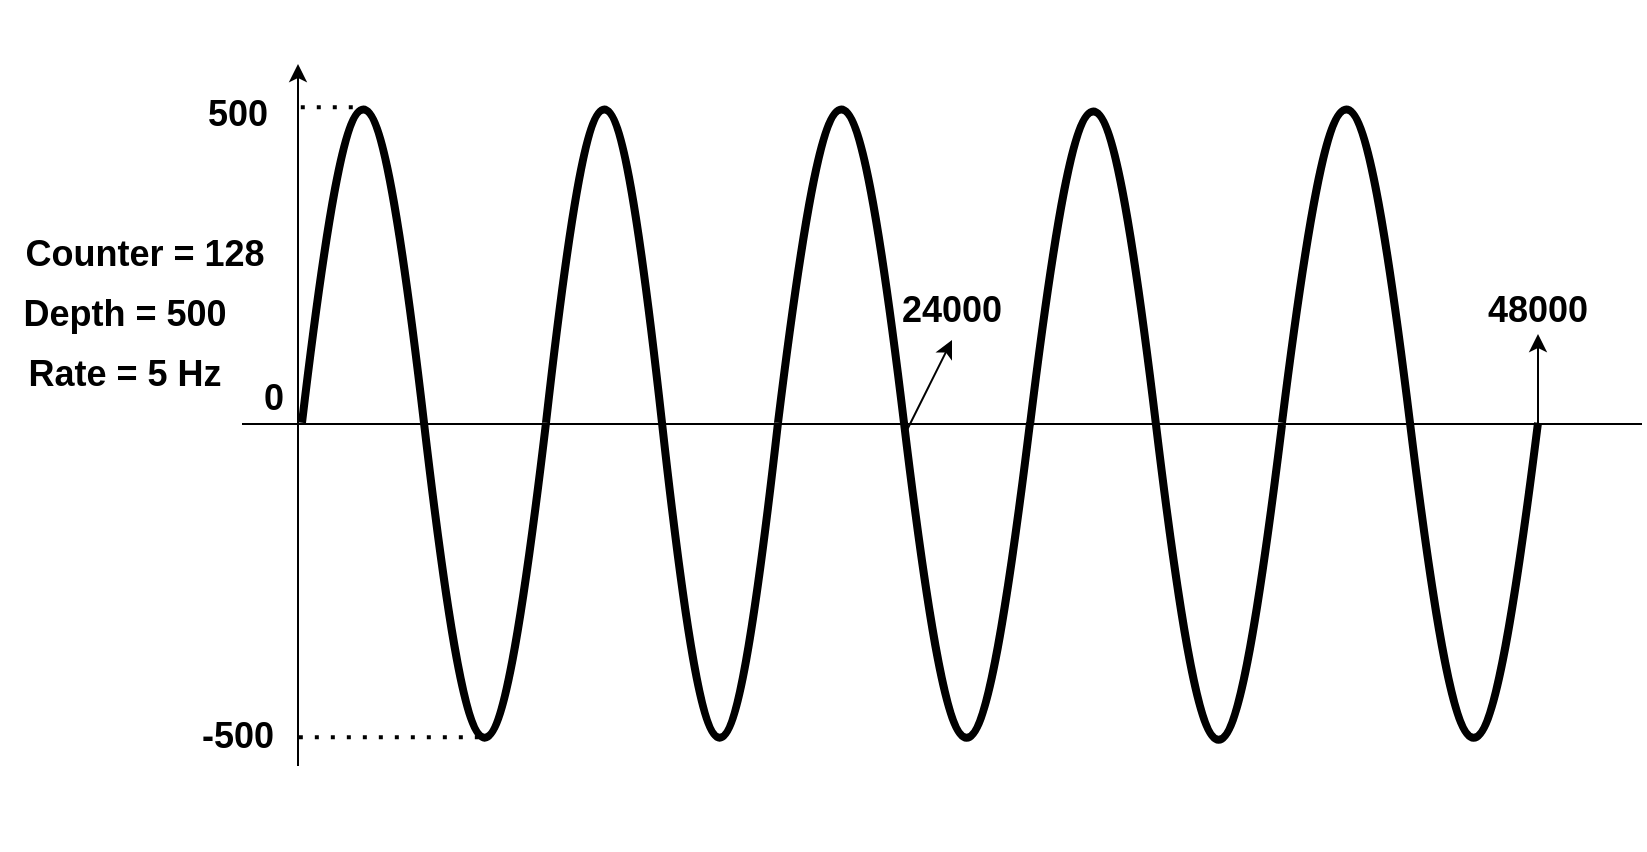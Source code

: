 <mxfile version="21.3.7" type="github">
  <diagram name="Page-1" id="VIBHRr5CBbTniVZl_Z7_">
    <mxGraphModel dx="2261" dy="758" grid="1" gridSize="10" guides="1" tooltips="1" connect="1" arrows="1" fold="1" page="1" pageScale="1" pageWidth="827" pageHeight="1169" math="0" shadow="0">
      <root>
        <mxCell id="0" />
        <mxCell id="1" parent="0" />
        <mxCell id="sX611sH9SaRVSQqvkoNw-1" value="" style="pointerEvents=1;verticalLabelPosition=bottom;shadow=0;dashed=0;align=center;html=1;verticalAlign=top;shape=mxgraph.electrical.waveforms.sine_wave;strokeWidth=4;" vertex="1" parent="1">
          <mxGeometry x="150" y="530" width="122" height="420" as="geometry" />
        </mxCell>
        <mxCell id="sX611sH9SaRVSQqvkoNw-2" value="" style="endArrow=none;html=1;rounded=0;" edge="1" parent="1">
          <mxGeometry width="50" height="50" relative="1" as="geometry">
            <mxPoint x="120" y="740" as="sourcePoint" />
            <mxPoint x="820" y="740" as="targetPoint" />
          </mxGeometry>
        </mxCell>
        <mxCell id="sX611sH9SaRVSQqvkoNw-3" value="" style="endArrow=classic;html=1;rounded=0;exitX=1;exitY=1;exitDx=0;exitDy=0;" edge="1" parent="1" source="sX611sH9SaRVSQqvkoNw-4">
          <mxGeometry width="50" height="50" relative="1" as="geometry">
            <mxPoint x="148" y="940" as="sourcePoint" />
            <mxPoint x="148" y="560" as="targetPoint" />
          </mxGeometry>
        </mxCell>
        <mxCell id="sX611sH9SaRVSQqvkoNw-4" value="-500" style="text;html=1;strokeColor=none;fillColor=none;align=center;verticalAlign=middle;whiteSpace=wrap;rounded=0;fontStyle=1;fontSize=18;" vertex="1" parent="1">
          <mxGeometry x="88" y="881" width="60" height="30" as="geometry" />
        </mxCell>
        <mxCell id="sX611sH9SaRVSQqvkoNw-5" value="" style="endArrow=none;dashed=1;html=1;dashPattern=1 3;strokeWidth=2;rounded=0;entryX=0.249;entryY=0.123;entryDx=0;entryDy=0;entryPerimeter=0;exitX=-0.005;exitY=0.123;exitDx=0;exitDy=0;exitPerimeter=0;" edge="1" parent="1" source="sX611sH9SaRVSQqvkoNw-1" target="sX611sH9SaRVSQqvkoNw-1">
          <mxGeometry width="50" height="50" relative="1" as="geometry">
            <mxPoint x="149" y="580" as="sourcePoint" />
            <mxPoint x="180" y="582" as="targetPoint" />
          </mxGeometry>
        </mxCell>
        <mxCell id="sX611sH9SaRVSQqvkoNw-6" value="500" style="text;html=1;strokeColor=none;fillColor=none;align=center;verticalAlign=middle;whiteSpace=wrap;rounded=0;fontStyle=1;fontSize=18;" vertex="1" parent="1">
          <mxGeometry x="88" y="570" width="60" height="30" as="geometry" />
        </mxCell>
        <mxCell id="sX611sH9SaRVSQqvkoNw-7" value="" style="endArrow=none;dashed=1;html=1;dashPattern=1 3;strokeWidth=2;rounded=0;exitX=-0.013;exitY=0.873;exitDx=0;exitDy=0;exitPerimeter=0;entryX=0.742;entryY=0.873;entryDx=0;entryDy=0;entryPerimeter=0;" edge="1" parent="1" source="sX611sH9SaRVSQqvkoNw-1" target="sX611sH9SaRVSQqvkoNw-1">
          <mxGeometry width="50" height="50" relative="1" as="geometry">
            <mxPoint x="148" y="901" as="sourcePoint" />
            <mxPoint x="614" y="901" as="targetPoint" />
          </mxGeometry>
        </mxCell>
        <mxCell id="sX611sH9SaRVSQqvkoNw-8" value="" style="pointerEvents=1;verticalLabelPosition=bottom;shadow=0;dashed=0;align=center;html=1;verticalAlign=top;shape=mxgraph.electrical.waveforms.sine_wave;strokeWidth=4;" vertex="1" parent="1">
          <mxGeometry x="272" y="530" width="116" height="420" as="geometry" />
        </mxCell>
        <mxCell id="sX611sH9SaRVSQqvkoNw-9" value="" style="pointerEvents=1;verticalLabelPosition=bottom;shadow=0;dashed=0;align=center;html=1;verticalAlign=top;shape=mxgraph.electrical.waveforms.sine_wave;strokeWidth=4;" vertex="1" parent="1">
          <mxGeometry x="388" y="530" width="126" height="420" as="geometry" />
        </mxCell>
        <mxCell id="sX611sH9SaRVSQqvkoNw-10" value="" style="pointerEvents=1;verticalLabelPosition=bottom;shadow=0;dashed=0;align=center;html=1;verticalAlign=top;shape=mxgraph.electrical.waveforms.sine_wave;strokeWidth=4;" vertex="1" parent="1">
          <mxGeometry x="514" y="531" width="126" height="420" as="geometry" />
        </mxCell>
        <mxCell id="sX611sH9SaRVSQqvkoNw-11" value="" style="pointerEvents=1;verticalLabelPosition=bottom;shadow=0;dashed=0;align=center;html=1;verticalAlign=top;shape=mxgraph.electrical.waveforms.sine_wave;strokeWidth=4;" vertex="1" parent="1">
          <mxGeometry x="640" y="530" width="128" height="420" as="geometry" />
        </mxCell>
        <mxCell id="sX611sH9SaRVSQqvkoNw-12" value="&lt;b style=&quot;font-size: 18px;&quot;&gt;Depth = 500&amp;nbsp;&lt;/b&gt;" style="text;html=1;strokeColor=none;fillColor=none;align=center;verticalAlign=middle;whiteSpace=wrap;rounded=0;fontSize=18;" vertex="1" parent="1">
          <mxGeometry x="-1" y="670" width="130" height="30" as="geometry" />
        </mxCell>
        <mxCell id="sX611sH9SaRVSQqvkoNw-13" value="&lt;b style=&quot;font-size: 18px;&quot;&gt;Rate = 5 Hz&amp;nbsp;&lt;/b&gt;" style="text;html=1;strokeColor=none;fillColor=none;align=center;verticalAlign=middle;whiteSpace=wrap;rounded=0;fontSize=18;" vertex="1" parent="1">
          <mxGeometry x="-1" y="700" width="130" height="30" as="geometry" />
        </mxCell>
        <mxCell id="sX611sH9SaRVSQqvkoNw-14" value="&lt;b style=&quot;font-size: 18px;&quot;&gt;Counter = 128&amp;nbsp;&lt;/b&gt;" style="text;html=1;strokeColor=none;fillColor=none;align=center;verticalAlign=middle;whiteSpace=wrap;rounded=0;fontSize=18;" vertex="1" parent="1">
          <mxGeometry x="9" y="640" width="130" height="30" as="geometry" />
        </mxCell>
        <mxCell id="sX611sH9SaRVSQqvkoNw-15" value="0" style="text;html=1;strokeColor=none;fillColor=none;align=center;verticalAlign=middle;whiteSpace=wrap;rounded=0;fontStyle=1;fontSize=18;" vertex="1" parent="1">
          <mxGeometry x="106" y="712" width="60" height="30" as="geometry" />
        </mxCell>
        <mxCell id="sX611sH9SaRVSQqvkoNw-16" value="" style="endArrow=classic;html=1;rounded=0;fontSize=18;strokeWidth=1;entryX=0.5;entryY=1;entryDx=0;entryDy=0;" edge="1" parent="1" target="sX611sH9SaRVSQqvkoNw-17">
          <mxGeometry width="50" height="50" relative="1" as="geometry">
            <mxPoint x="452" y="744" as="sourcePoint" />
            <mxPoint x="452" y="712" as="targetPoint" />
          </mxGeometry>
        </mxCell>
        <mxCell id="sX611sH9SaRVSQqvkoNw-17" value="24000" style="text;html=1;strokeColor=none;fillColor=none;align=center;verticalAlign=middle;whiteSpace=wrap;rounded=0;fontStyle=1;fontSize=18;" vertex="1" parent="1">
          <mxGeometry x="430" y="668" width="90" height="30" as="geometry" />
        </mxCell>
        <mxCell id="sX611sH9SaRVSQqvkoNw-18" value="" style="endArrow=classic;html=1;rounded=0;fontSize=18;strokeWidth=1;entryX=1;entryY=0.385;entryDx=0;entryDy=0;entryPerimeter=0;" edge="1" parent="1">
          <mxGeometry width="50" height="50" relative="1" as="geometry">
            <mxPoint x="768" y="744" as="sourcePoint" />
            <mxPoint x="768" y="695" as="targetPoint" />
          </mxGeometry>
        </mxCell>
        <mxCell id="sX611sH9SaRVSQqvkoNw-19" value="48000" style="text;html=1;strokeColor=none;fillColor=none;align=center;verticalAlign=middle;whiteSpace=wrap;rounded=0;fontStyle=1;fontSize=18;" vertex="1" parent="1">
          <mxGeometry x="723" y="668" width="90" height="30" as="geometry" />
        </mxCell>
      </root>
    </mxGraphModel>
  </diagram>
</mxfile>
